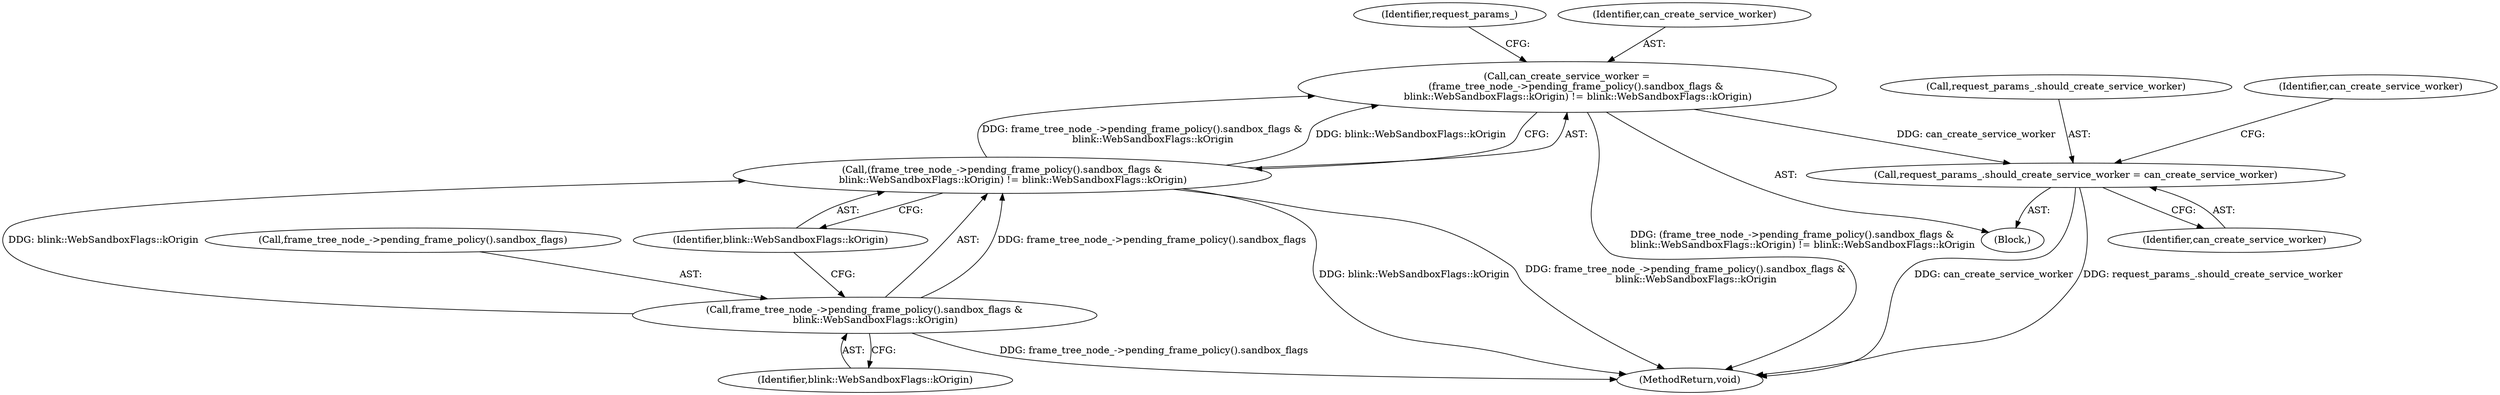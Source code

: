 digraph "0_Chrome_07fbae50670ea44e35e1d554db1bbece7fe3711f@API" {
"1000195" [label="(Call,can_create_service_worker =\n      (frame_tree_node_->pending_frame_policy().sandbox_flags &\n       blink::WebSandboxFlags::kOrigin) != blink::WebSandboxFlags::kOrigin)"];
"1000197" [label="(Call,(frame_tree_node_->pending_frame_policy().sandbox_flags &\n       blink::WebSandboxFlags::kOrigin) != blink::WebSandboxFlags::kOrigin)"];
"1000198" [label="(Call,frame_tree_node_->pending_frame_policy().sandbox_flags &\n       blink::WebSandboxFlags::kOrigin)"];
"1000204" [label="(Call,request_params_.should_create_service_worker = can_create_service_worker)"];
"1000199" [label="(Call,frame_tree_node_->pending_frame_policy().sandbox_flags)"];
"1000205" [label="(Call,request_params_.should_create_service_worker)"];
"1000203" [label="(Identifier,blink::WebSandboxFlags::kOrigin)"];
"1000195" [label="(Call,can_create_service_worker =\n      (frame_tree_node_->pending_frame_policy().sandbox_flags &\n       blink::WebSandboxFlags::kOrigin) != blink::WebSandboxFlags::kOrigin)"];
"1000206" [label="(Identifier,request_params_)"];
"1000204" [label="(Call,request_params_.should_create_service_worker = can_create_service_worker)"];
"1000208" [label="(Identifier,can_create_service_worker)"];
"1000102" [label="(Block,)"];
"1000341" [label="(MethodReturn,void)"];
"1000197" [label="(Call,(frame_tree_node_->pending_frame_policy().sandbox_flags &\n       blink::WebSandboxFlags::kOrigin) != blink::WebSandboxFlags::kOrigin)"];
"1000196" [label="(Identifier,can_create_service_worker)"];
"1000202" [label="(Identifier,blink::WebSandboxFlags::kOrigin)"];
"1000210" [label="(Identifier,can_create_service_worker)"];
"1000198" [label="(Call,frame_tree_node_->pending_frame_policy().sandbox_flags &\n       blink::WebSandboxFlags::kOrigin)"];
"1000195" -> "1000102"  [label="AST: "];
"1000195" -> "1000197"  [label="CFG: "];
"1000196" -> "1000195"  [label="AST: "];
"1000197" -> "1000195"  [label="AST: "];
"1000206" -> "1000195"  [label="CFG: "];
"1000195" -> "1000341"  [label="DDG: (frame_tree_node_->pending_frame_policy().sandbox_flags &\n       blink::WebSandboxFlags::kOrigin) != blink::WebSandboxFlags::kOrigin"];
"1000197" -> "1000195"  [label="DDG: frame_tree_node_->pending_frame_policy().sandbox_flags &\n       blink::WebSandboxFlags::kOrigin"];
"1000197" -> "1000195"  [label="DDG: blink::WebSandboxFlags::kOrigin"];
"1000195" -> "1000204"  [label="DDG: can_create_service_worker"];
"1000197" -> "1000203"  [label="CFG: "];
"1000198" -> "1000197"  [label="AST: "];
"1000203" -> "1000197"  [label="AST: "];
"1000197" -> "1000341"  [label="DDG: blink::WebSandboxFlags::kOrigin"];
"1000197" -> "1000341"  [label="DDG: frame_tree_node_->pending_frame_policy().sandbox_flags &\n       blink::WebSandboxFlags::kOrigin"];
"1000198" -> "1000197"  [label="DDG: frame_tree_node_->pending_frame_policy().sandbox_flags"];
"1000198" -> "1000197"  [label="DDG: blink::WebSandboxFlags::kOrigin"];
"1000198" -> "1000202"  [label="CFG: "];
"1000199" -> "1000198"  [label="AST: "];
"1000202" -> "1000198"  [label="AST: "];
"1000203" -> "1000198"  [label="CFG: "];
"1000198" -> "1000341"  [label="DDG: frame_tree_node_->pending_frame_policy().sandbox_flags"];
"1000204" -> "1000102"  [label="AST: "];
"1000204" -> "1000208"  [label="CFG: "];
"1000205" -> "1000204"  [label="AST: "];
"1000208" -> "1000204"  [label="AST: "];
"1000210" -> "1000204"  [label="CFG: "];
"1000204" -> "1000341"  [label="DDG: can_create_service_worker"];
"1000204" -> "1000341"  [label="DDG: request_params_.should_create_service_worker"];
}
